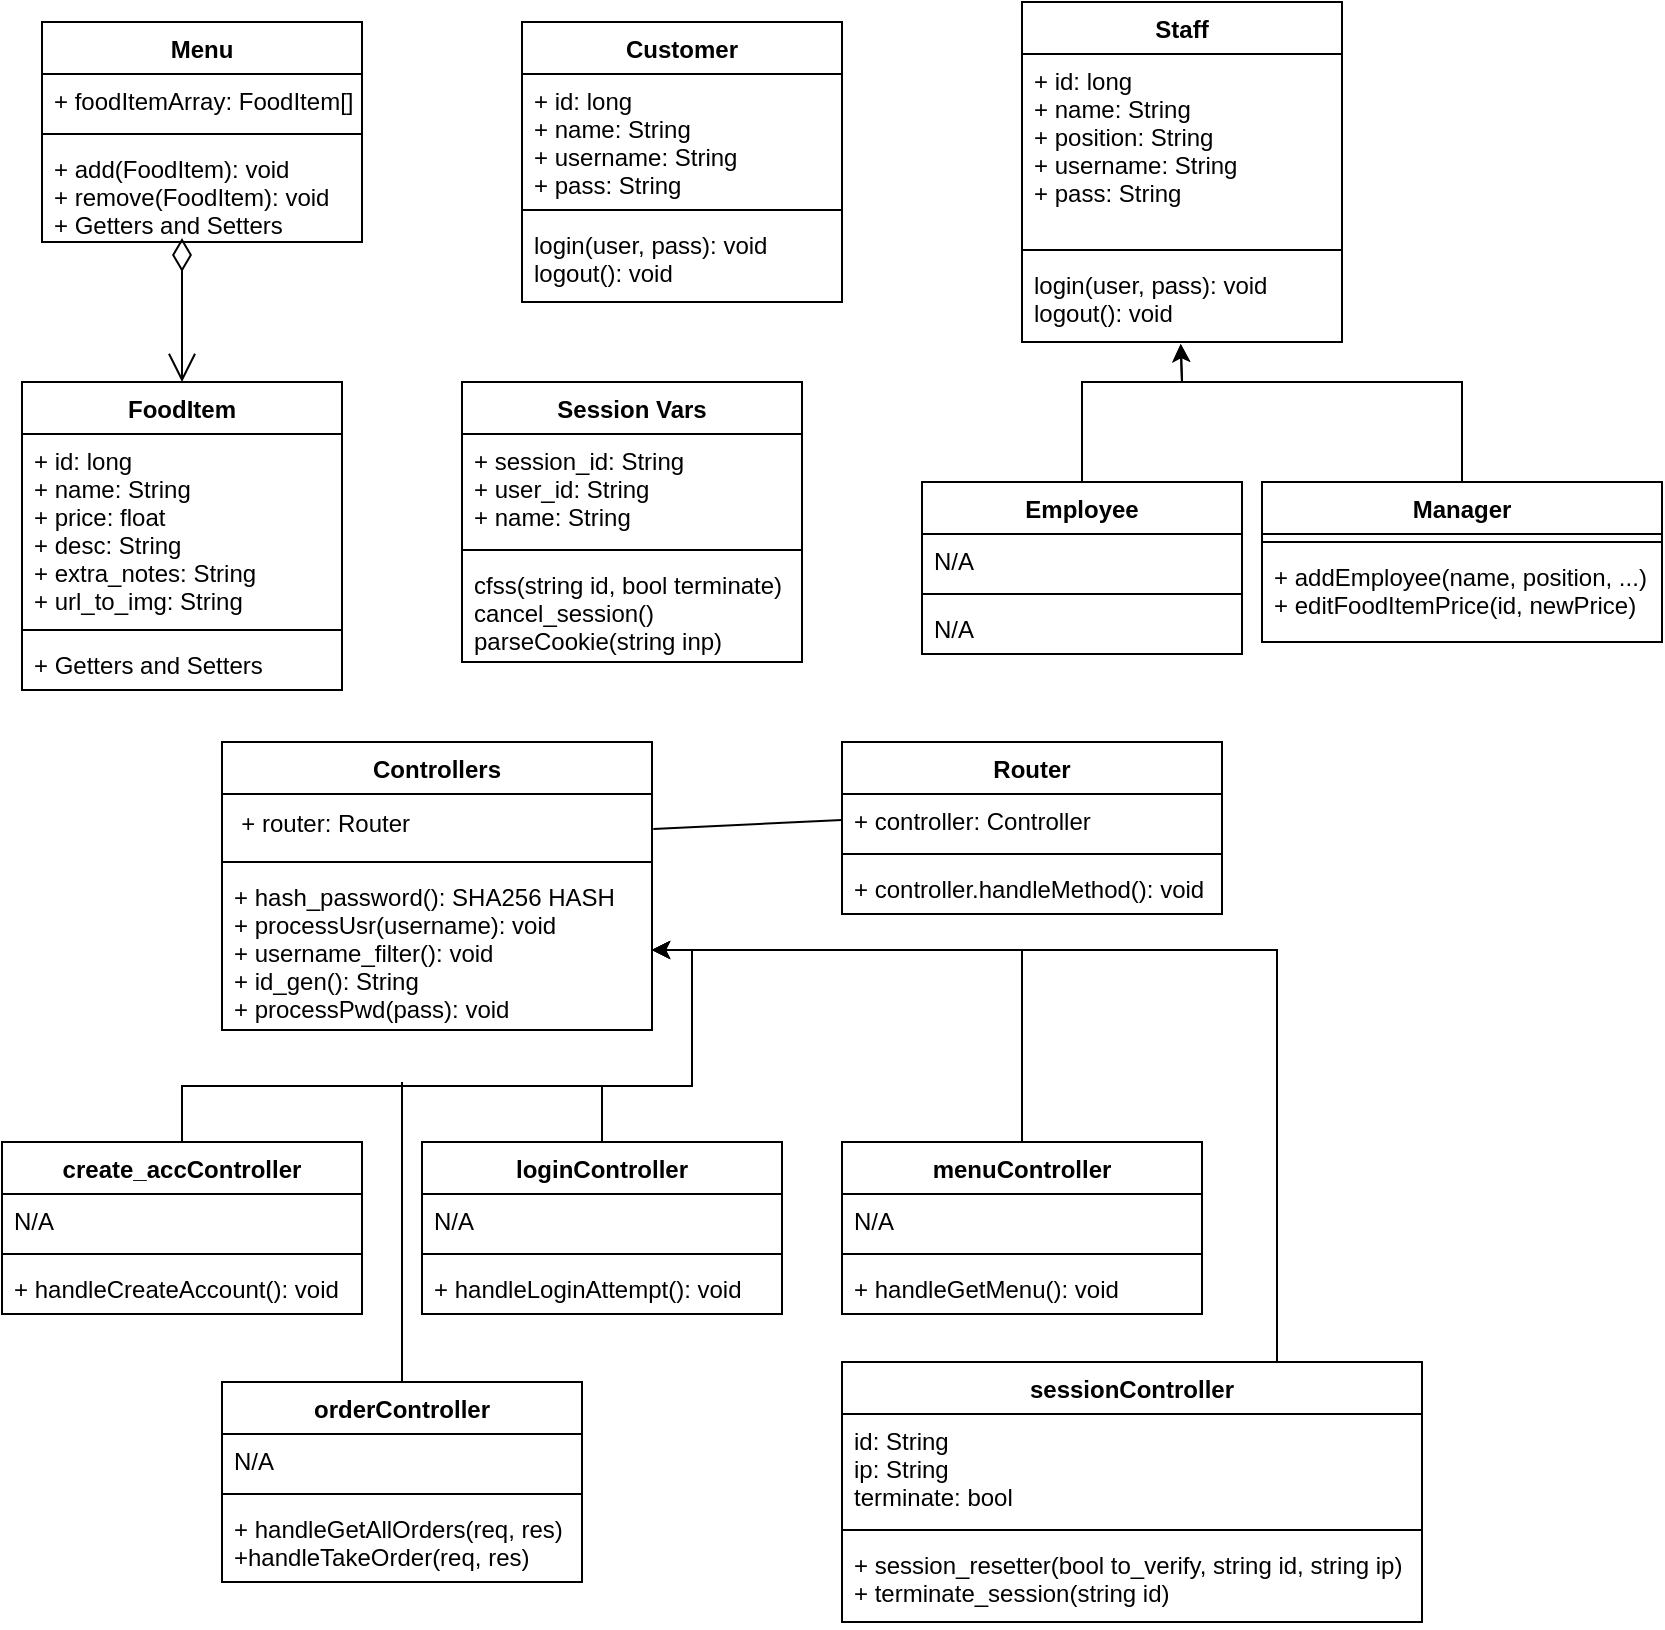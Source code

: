 <mxfile version="20.6.0" type="device"><diagram id="hzjN0ymPcRmBAlDXRr_Y" name="Page-1"><mxGraphModel dx="476" dy="499" grid="1" gridSize="10" guides="1" tooltips="1" connect="1" arrows="1" fold="1" page="1" pageScale="1" pageWidth="850" pageHeight="1100" math="0" shadow="0"><root><mxCell id="0"/><mxCell id="1" parent="0"/><mxCell id="yTwqR7RYmrGFS6_s46ip-6" value="Session Vars" style="swimlane;fontStyle=1;align=center;verticalAlign=top;childLayout=stackLayout;horizontal=1;startSize=26;horizontalStack=0;resizeParent=1;resizeParentMax=0;resizeLast=0;collapsible=1;marginBottom=0;" parent="1" vertex="1"><mxGeometry x="250" y="260" width="170" height="140" as="geometry"/></mxCell><mxCell id="yTwqR7RYmrGFS6_s46ip-7" value="+ session_id: String&#10;+ user_id: String&#10;+ name: String" style="text;strokeColor=none;fillColor=none;align=left;verticalAlign=top;spacingLeft=4;spacingRight=4;overflow=hidden;rotatable=0;points=[[0,0.5],[1,0.5]];portConstraint=eastwest;" parent="yTwqR7RYmrGFS6_s46ip-6" vertex="1"><mxGeometry y="26" width="170" height="54" as="geometry"/></mxCell><mxCell id="yTwqR7RYmrGFS6_s46ip-8" value="" style="line;strokeWidth=1;fillColor=none;align=left;verticalAlign=middle;spacingTop=-1;spacingLeft=3;spacingRight=3;rotatable=0;labelPosition=right;points=[];portConstraint=eastwest;strokeColor=inherit;" parent="yTwqR7RYmrGFS6_s46ip-6" vertex="1"><mxGeometry y="80" width="170" height="8" as="geometry"/></mxCell><mxCell id="yTwqR7RYmrGFS6_s46ip-9" value="cfss(string id, bool terminate)&#10;cancel_session()&#10;parseCookie(string inp)" style="text;strokeColor=none;fillColor=none;align=left;verticalAlign=top;spacingLeft=4;spacingRight=4;overflow=hidden;rotatable=0;points=[[0,0.5],[1,0.5]];portConstraint=eastwest;" parent="yTwqR7RYmrGFS6_s46ip-6" vertex="1"><mxGeometry y="88" width="170" height="52" as="geometry"/></mxCell><mxCell id="BM-hwBQUzM0qk4UlZ55B-1" value="Menu" style="swimlane;fontStyle=1;align=center;verticalAlign=top;childLayout=stackLayout;horizontal=1;startSize=26;horizontalStack=0;resizeParent=1;resizeParentMax=0;resizeLast=0;collapsible=1;marginBottom=0;" parent="1" vertex="1"><mxGeometry x="40" y="80" width="160" height="110" as="geometry"/></mxCell><mxCell id="BM-hwBQUzM0qk4UlZ55B-2" value="+ foodItemArray: FoodItem[]" style="text;strokeColor=none;fillColor=none;align=left;verticalAlign=top;spacingLeft=4;spacingRight=4;overflow=hidden;rotatable=0;points=[[0,0.5],[1,0.5]];portConstraint=eastwest;" parent="BM-hwBQUzM0qk4UlZ55B-1" vertex="1"><mxGeometry y="26" width="160" height="26" as="geometry"/></mxCell><mxCell id="BM-hwBQUzM0qk4UlZ55B-3" value="" style="line;strokeWidth=1;fillColor=none;align=left;verticalAlign=middle;spacingTop=-1;spacingLeft=3;spacingRight=3;rotatable=0;labelPosition=right;points=[];portConstraint=eastwest;strokeColor=inherit;" parent="BM-hwBQUzM0qk4UlZ55B-1" vertex="1"><mxGeometry y="52" width="160" height="8" as="geometry"/></mxCell><mxCell id="BM-hwBQUzM0qk4UlZ55B-4" value="+ add(FoodItem): void&#10;+ remove(FoodItem): void&#10;+ Getters and Setters" style="text;strokeColor=none;fillColor=none;align=left;verticalAlign=top;spacingLeft=4;spacingRight=4;overflow=hidden;rotatable=0;points=[[0,0.5],[1,0.5]];portConstraint=eastwest;" parent="BM-hwBQUzM0qk4UlZ55B-1" vertex="1"><mxGeometry y="60" width="160" height="50" as="geometry"/></mxCell><mxCell id="BM-hwBQUzM0qk4UlZ55B-5" value="Staff" style="swimlane;fontStyle=1;align=center;verticalAlign=top;childLayout=stackLayout;horizontal=1;startSize=26;horizontalStack=0;resizeParent=1;resizeParentMax=0;resizeLast=0;collapsible=1;marginBottom=0;" parent="1" vertex="1"><mxGeometry x="530" y="70" width="160" height="170" as="geometry"/></mxCell><mxCell id="BM-hwBQUzM0qk4UlZ55B-6" value="+ id: long&#10;+ name: String&#10;+ position: String&#10;+ username: String&#10;+ pass: String" style="text;strokeColor=none;fillColor=none;align=left;verticalAlign=top;spacingLeft=4;spacingRight=4;overflow=hidden;rotatable=0;points=[[0,0.5],[1,0.5]];portConstraint=eastwest;" parent="BM-hwBQUzM0qk4UlZ55B-5" vertex="1"><mxGeometry y="26" width="160" height="94" as="geometry"/></mxCell><mxCell id="BM-hwBQUzM0qk4UlZ55B-7" value="" style="line;strokeWidth=1;fillColor=none;align=left;verticalAlign=middle;spacingTop=-1;spacingLeft=3;spacingRight=3;rotatable=0;labelPosition=right;points=[];portConstraint=eastwest;strokeColor=inherit;" parent="BM-hwBQUzM0qk4UlZ55B-5" vertex="1"><mxGeometry y="120" width="160" height="8" as="geometry"/></mxCell><mxCell id="BM-hwBQUzM0qk4UlZ55B-8" value="login(user, pass): void&#10;logout(): void" style="text;strokeColor=none;fillColor=none;align=left;verticalAlign=top;spacingLeft=4;spacingRight=4;overflow=hidden;rotatable=0;points=[[0,0.5],[1,0.5]];portConstraint=eastwest;" parent="BM-hwBQUzM0qk4UlZ55B-5" vertex="1"><mxGeometry y="128" width="160" height="42" as="geometry"/></mxCell><mxCell id="BM-hwBQUzM0qk4UlZ55B-9" value="Manager" style="swimlane;fontStyle=1;align=center;verticalAlign=top;childLayout=stackLayout;horizontal=1;startSize=26;horizontalStack=0;resizeParent=1;resizeParentMax=0;resizeLast=0;collapsible=1;marginBottom=0;" parent="1" vertex="1"><mxGeometry x="650" y="310" width="200" height="80" as="geometry"/></mxCell><mxCell id="BM-hwBQUzM0qk4UlZ55B-11" value="" style="line;strokeWidth=1;fillColor=none;align=left;verticalAlign=middle;spacingTop=-1;spacingLeft=3;spacingRight=3;rotatable=0;labelPosition=right;points=[];portConstraint=eastwest;strokeColor=inherit;" parent="BM-hwBQUzM0qk4UlZ55B-9" vertex="1"><mxGeometry y="26" width="200" height="8" as="geometry"/></mxCell><mxCell id="BM-hwBQUzM0qk4UlZ55B-12" value="+ addEmployee(name, position, ...)&#10;+ editFoodItemPrice(id, newPrice)" style="text;strokeColor=none;fillColor=none;align=left;verticalAlign=top;spacingLeft=4;spacingRight=4;overflow=hidden;rotatable=0;points=[[0,0.5],[1,0.5]];portConstraint=eastwest;" parent="BM-hwBQUzM0qk4UlZ55B-9" vertex="1"><mxGeometry y="34" width="200" height="46" as="geometry"/></mxCell><mxCell id="BM-hwBQUzM0qk4UlZ55B-13" value="FoodItem" style="swimlane;fontStyle=1;align=center;verticalAlign=top;childLayout=stackLayout;horizontal=1;startSize=26;horizontalStack=0;resizeParent=1;resizeParentMax=0;resizeLast=0;collapsible=1;marginBottom=0;" parent="1" vertex="1"><mxGeometry x="30" y="260" width="160" height="154" as="geometry"/></mxCell><mxCell id="BM-hwBQUzM0qk4UlZ55B-14" value="+ id: long&#10;+ name: String&#10;+ price: float&#10;+ desc: String&#10;+ extra_notes: String&#10;+ url_to_img: String" style="text;strokeColor=none;fillColor=none;align=left;verticalAlign=top;spacingLeft=4;spacingRight=4;overflow=hidden;rotatable=0;points=[[0,0.5],[1,0.5]];portConstraint=eastwest;" parent="BM-hwBQUzM0qk4UlZ55B-13" vertex="1"><mxGeometry y="26" width="160" height="94" as="geometry"/></mxCell><mxCell id="BM-hwBQUzM0qk4UlZ55B-15" value="" style="line;strokeWidth=1;fillColor=none;align=left;verticalAlign=middle;spacingTop=-1;spacingLeft=3;spacingRight=3;rotatable=0;labelPosition=right;points=[];portConstraint=eastwest;strokeColor=inherit;" parent="BM-hwBQUzM0qk4UlZ55B-13" vertex="1"><mxGeometry y="120" width="160" height="8" as="geometry"/></mxCell><mxCell id="BM-hwBQUzM0qk4UlZ55B-16" value="+ Getters and Setters" style="text;strokeColor=none;fillColor=none;align=left;verticalAlign=top;spacingLeft=4;spacingRight=4;overflow=hidden;rotatable=0;points=[[0,0.5],[1,0.5]];portConstraint=eastwest;" parent="BM-hwBQUzM0qk4UlZ55B-13" vertex="1"><mxGeometry y="128" width="160" height="26" as="geometry"/></mxCell><mxCell id="zHB_PHRCmJvBuThM_DU8-4" value="" style="endArrow=open;html=1;endSize=12;startArrow=diamondThin;startSize=14;startFill=0;edgeStyle=orthogonalEdgeStyle;align=left;verticalAlign=bottom;rounded=0;entryX=0.5;entryY=0;entryDx=0;entryDy=0;" parent="1" target="BM-hwBQUzM0qk4UlZ55B-13" edge="1"><mxGeometry x="-1" y="3" relative="1" as="geometry"><mxPoint x="110" y="188" as="sourcePoint"/><mxPoint x="450" y="238" as="targetPoint"/><Array as="points"><mxPoint x="110" y="224"/><mxPoint x="110" y="224"/></Array></mxGeometry></mxCell><mxCell id="zHB_PHRCmJvBuThM_DU8-6" value="Employee" style="swimlane;fontStyle=1;align=center;verticalAlign=top;childLayout=stackLayout;horizontal=1;startSize=26;horizontalStack=0;resizeParent=1;resizeParentMax=0;resizeLast=0;collapsible=1;marginBottom=0;" parent="1" vertex="1"><mxGeometry x="480" y="310" width="160" height="86" as="geometry"/></mxCell><mxCell id="zHB_PHRCmJvBuThM_DU8-7" value="N/A" style="text;strokeColor=none;fillColor=none;align=left;verticalAlign=top;spacingLeft=4;spacingRight=4;overflow=hidden;rotatable=0;points=[[0,0.5],[1,0.5]];portConstraint=eastwest;" parent="zHB_PHRCmJvBuThM_DU8-6" vertex="1"><mxGeometry y="26" width="160" height="26" as="geometry"/></mxCell><mxCell id="zHB_PHRCmJvBuThM_DU8-8" value="" style="line;strokeWidth=1;fillColor=none;align=left;verticalAlign=middle;spacingTop=-1;spacingLeft=3;spacingRight=3;rotatable=0;labelPosition=right;points=[];portConstraint=eastwest;strokeColor=inherit;" parent="zHB_PHRCmJvBuThM_DU8-6" vertex="1"><mxGeometry y="52" width="160" height="8" as="geometry"/></mxCell><mxCell id="zHB_PHRCmJvBuThM_DU8-9" value="N/A" style="text;strokeColor=none;fillColor=none;align=left;verticalAlign=top;spacingLeft=4;spacingRight=4;overflow=hidden;rotatable=0;points=[[0,0.5],[1,0.5]];portConstraint=eastwest;" parent="zHB_PHRCmJvBuThM_DU8-6" vertex="1"><mxGeometry y="60" width="160" height="26" as="geometry"/></mxCell><mxCell id="a_oDX2DVrS_gs5HMyWNk-1" value="" style="endArrow=classic;html=1;rounded=0;entryX=0.496;entryY=1.026;entryDx=0;entryDy=0;entryPerimeter=0;exitX=0.5;exitY=0;exitDx=0;exitDy=0;" parent="1" source="zHB_PHRCmJvBuThM_DU8-6" target="BM-hwBQUzM0qk4UlZ55B-8" edge="1"><mxGeometry width="50" height="50" relative="1" as="geometry"><mxPoint x="440" y="300" as="sourcePoint"/><mxPoint x="490" y="250" as="targetPoint"/><Array as="points"><mxPoint x="560" y="260"/><mxPoint x="610" y="260"/></Array></mxGeometry></mxCell><mxCell id="a_oDX2DVrS_gs5HMyWNk-2" value="" style="endArrow=classic;html=1;rounded=0;exitX=0.5;exitY=0;exitDx=0;exitDy=0;entryX=0.496;entryY=1.022;entryDx=0;entryDy=0;entryPerimeter=0;" parent="1" source="BM-hwBQUzM0qk4UlZ55B-9" target="BM-hwBQUzM0qk4UlZ55B-8" edge="1"><mxGeometry width="50" height="50" relative="1" as="geometry"><mxPoint x="570.0" y="320" as="sourcePoint"/><mxPoint x="610" y="230" as="targetPoint"/><Array as="points"><mxPoint x="750" y="260"/><mxPoint x="610" y="260"/></Array></mxGeometry></mxCell><mxCell id="mv8up9QOlFsigVZWHc2T-1" value="Customer" style="swimlane;fontStyle=1;align=center;verticalAlign=top;childLayout=stackLayout;horizontal=1;startSize=26;horizontalStack=0;resizeParent=1;resizeParentMax=0;resizeLast=0;collapsible=1;marginBottom=0;" parent="1" vertex="1"><mxGeometry x="280" y="80" width="160" height="140" as="geometry"/></mxCell><mxCell id="mv8up9QOlFsigVZWHc2T-2" value="+ id: long&#10;+ name: String&#10;+ username: String&#10;+ pass: String" style="text;strokeColor=none;fillColor=none;align=left;verticalAlign=top;spacingLeft=4;spacingRight=4;overflow=hidden;rotatable=0;points=[[0,0.5],[1,0.5]];portConstraint=eastwest;" parent="mv8up9QOlFsigVZWHc2T-1" vertex="1"><mxGeometry y="26" width="160" height="64" as="geometry"/></mxCell><mxCell id="mv8up9QOlFsigVZWHc2T-3" value="" style="line;strokeWidth=1;fillColor=none;align=left;verticalAlign=middle;spacingTop=-1;spacingLeft=3;spacingRight=3;rotatable=0;labelPosition=right;points=[];portConstraint=eastwest;strokeColor=inherit;" parent="mv8up9QOlFsigVZWHc2T-1" vertex="1"><mxGeometry y="90" width="160" height="8" as="geometry"/></mxCell><mxCell id="mv8up9QOlFsigVZWHc2T-4" value="login(user, pass): void&#10;logout(): void" style="text;strokeColor=none;fillColor=none;align=left;verticalAlign=top;spacingLeft=4;spacingRight=4;overflow=hidden;rotatable=0;points=[[0,0.5],[1,0.5]];portConstraint=eastwest;" parent="mv8up9QOlFsigVZWHc2T-1" vertex="1"><mxGeometry y="98" width="160" height="42" as="geometry"/></mxCell><mxCell id="mv8up9QOlFsigVZWHc2T-9" value="Router" style="swimlane;fontStyle=1;align=center;verticalAlign=top;childLayout=stackLayout;horizontal=1;startSize=26;horizontalStack=0;resizeParent=1;resizeParentMax=0;resizeLast=0;collapsible=1;marginBottom=0;" parent="1" vertex="1"><mxGeometry x="440" y="440" width="190" height="86" as="geometry"/></mxCell><mxCell id="mv8up9QOlFsigVZWHc2T-10" value="+ controller: Controller" style="text;strokeColor=none;fillColor=none;align=left;verticalAlign=top;spacingLeft=4;spacingRight=4;overflow=hidden;rotatable=0;points=[[0,0.5],[1,0.5]];portConstraint=eastwest;" parent="mv8up9QOlFsigVZWHc2T-9" vertex="1"><mxGeometry y="26" width="190" height="26" as="geometry"/></mxCell><mxCell id="mv8up9QOlFsigVZWHc2T-11" value="" style="line;strokeWidth=1;fillColor=none;align=left;verticalAlign=middle;spacingTop=-1;spacingLeft=3;spacingRight=3;rotatable=0;labelPosition=right;points=[];portConstraint=eastwest;strokeColor=inherit;" parent="mv8up9QOlFsigVZWHc2T-9" vertex="1"><mxGeometry y="52" width="190" height="8" as="geometry"/></mxCell><mxCell id="mv8up9QOlFsigVZWHc2T-12" value="+ controller.handleMethod(): void" style="text;strokeColor=none;fillColor=none;align=left;verticalAlign=top;spacingLeft=4;spacingRight=4;overflow=hidden;rotatable=0;points=[[0,0.5],[1,0.5]];portConstraint=eastwest;" parent="mv8up9QOlFsigVZWHc2T-9" vertex="1"><mxGeometry y="60" width="190" height="26" as="geometry"/></mxCell><mxCell id="mv8up9QOlFsigVZWHc2T-26" value="" style="endArrow=none;html=1;rounded=0;entryX=0;entryY=0.5;entryDx=0;entryDy=0;startArrow=none;exitX=1.003;exitY=0.585;exitDx=0;exitDy=0;exitPerimeter=0;" parent="1" source="mv8up9QOlFsigVZWHc2T-37" target="mv8up9QOlFsigVZWHc2T-10" edge="1"><mxGeometry width="50" height="50" relative="1" as="geometry"><mxPoint x="350" y="490" as="sourcePoint"/><mxPoint x="470" y="560" as="targetPoint"/><Array as="points"/></mxGeometry></mxCell><mxCell id="mv8up9QOlFsigVZWHc2T-13" value="Controllers" style="swimlane;fontStyle=1;align=center;verticalAlign=top;childLayout=stackLayout;horizontal=1;startSize=26;horizontalStack=0;resizeParent=1;resizeParentMax=0;resizeLast=0;collapsible=1;marginBottom=0;" parent="1" vertex="1"><mxGeometry x="130" y="440" width="215" height="144" as="geometry"/></mxCell><mxCell id="mv8up9QOlFsigVZWHc2T-37" value="+ router: Router&amp;nbsp; &amp;nbsp; &amp;nbsp; &amp;nbsp; &amp;nbsp; &amp;nbsp; &amp;nbsp; &amp;nbsp; &amp;nbsp; &amp;nbsp; &amp;nbsp; &amp;nbsp; &amp;nbsp; &amp;nbsp; &amp;nbsp; &amp;nbsp; &amp;nbsp;&amp;nbsp;" style="text;html=1;align=center;verticalAlign=middle;resizable=0;points=[];autosize=1;strokeColor=none;fillColor=none;" parent="mv8up9QOlFsigVZWHc2T-13" vertex="1"><mxGeometry y="26" width="215" height="30" as="geometry"/></mxCell><mxCell id="mv8up9QOlFsigVZWHc2T-15" value="" style="line;strokeWidth=1;fillColor=none;align=left;verticalAlign=middle;spacingTop=-1;spacingLeft=3;spacingRight=3;rotatable=0;labelPosition=right;points=[];portConstraint=eastwest;strokeColor=inherit;" parent="mv8up9QOlFsigVZWHc2T-13" vertex="1"><mxGeometry y="56" width="215" height="8" as="geometry"/></mxCell><mxCell id="mv8up9QOlFsigVZWHc2T-16" value="+ hash_password(): SHA256 HASH&#10;+ processUsr(username): void&#10;+ username_filter(): void&#10;+ id_gen(): String&#10;+ processPwd(pass): void" style="text;strokeColor=none;fillColor=none;align=left;verticalAlign=top;spacingLeft=4;spacingRight=4;overflow=hidden;rotatable=0;points=[[0,0.5],[1,0.5]];portConstraint=eastwest;" parent="mv8up9QOlFsigVZWHc2T-13" vertex="1"><mxGeometry y="64" width="215" height="80" as="geometry"/></mxCell><mxCell id="mv8up9QOlFsigVZWHc2T-50" style="edgeStyle=orthogonalEdgeStyle;rounded=0;orthogonalLoop=1;jettySize=auto;html=1;exitX=0.5;exitY=0;exitDx=0;exitDy=0;entryX=1;entryY=0.5;entryDx=0;entryDy=0;" parent="1" source="mv8up9QOlFsigVZWHc2T-38" target="mv8up9QOlFsigVZWHc2T-16" edge="1"><mxGeometry relative="1" as="geometry"><mxPoint x="240" y="600.0" as="targetPoint"/></mxGeometry></mxCell><mxCell id="mv8up9QOlFsigVZWHc2T-38" value="create_accController" style="swimlane;fontStyle=1;align=center;verticalAlign=top;childLayout=stackLayout;horizontal=1;startSize=26;horizontalStack=0;resizeParent=1;resizeParentMax=0;resizeLast=0;collapsible=1;marginBottom=0;" parent="1" vertex="1"><mxGeometry x="20" y="640" width="180" height="86" as="geometry"/></mxCell><mxCell id="mv8up9QOlFsigVZWHc2T-39" value="N/A" style="text;strokeColor=none;fillColor=none;align=left;verticalAlign=top;spacingLeft=4;spacingRight=4;overflow=hidden;rotatable=0;points=[[0,0.5],[1,0.5]];portConstraint=eastwest;" parent="mv8up9QOlFsigVZWHc2T-38" vertex="1"><mxGeometry y="26" width="180" height="26" as="geometry"/></mxCell><mxCell id="mv8up9QOlFsigVZWHc2T-40" value="" style="line;strokeWidth=1;fillColor=none;align=left;verticalAlign=middle;spacingTop=-1;spacingLeft=3;spacingRight=3;rotatable=0;labelPosition=right;points=[];portConstraint=eastwest;strokeColor=inherit;" parent="mv8up9QOlFsigVZWHc2T-38" vertex="1"><mxGeometry y="52" width="180" height="8" as="geometry"/></mxCell><mxCell id="mv8up9QOlFsigVZWHc2T-41" value="+ handleCreateAccount(): void" style="text;strokeColor=none;fillColor=none;align=left;verticalAlign=top;spacingLeft=4;spacingRight=4;overflow=hidden;rotatable=0;points=[[0,0.5],[1,0.5]];portConstraint=eastwest;" parent="mv8up9QOlFsigVZWHc2T-38" vertex="1"><mxGeometry y="60" width="180" height="26" as="geometry"/></mxCell><mxCell id="mv8up9QOlFsigVZWHc2T-51" style="edgeStyle=orthogonalEdgeStyle;rounded=0;orthogonalLoop=1;jettySize=auto;html=1;exitX=0.5;exitY=0;exitDx=0;exitDy=0;entryX=1;entryY=0.5;entryDx=0;entryDy=0;" parent="1" source="mv8up9QOlFsigVZWHc2T-42" target="mv8up9QOlFsigVZWHc2T-16" edge="1"><mxGeometry relative="1" as="geometry"><mxPoint x="240" y="600.0" as="targetPoint"/></mxGeometry></mxCell><mxCell id="mv8up9QOlFsigVZWHc2T-42" value="loginController" style="swimlane;fontStyle=1;align=center;verticalAlign=top;childLayout=stackLayout;horizontal=1;startSize=26;horizontalStack=0;resizeParent=1;resizeParentMax=0;resizeLast=0;collapsible=1;marginBottom=0;" parent="1" vertex="1"><mxGeometry x="230" y="640" width="180" height="86" as="geometry"/></mxCell><mxCell id="mv8up9QOlFsigVZWHc2T-43" value="N/A" style="text;strokeColor=none;fillColor=none;align=left;verticalAlign=top;spacingLeft=4;spacingRight=4;overflow=hidden;rotatable=0;points=[[0,0.5],[1,0.5]];portConstraint=eastwest;" parent="mv8up9QOlFsigVZWHc2T-42" vertex="1"><mxGeometry y="26" width="180" height="26" as="geometry"/></mxCell><mxCell id="mv8up9QOlFsigVZWHc2T-44" value="" style="line;strokeWidth=1;fillColor=none;align=left;verticalAlign=middle;spacingTop=-1;spacingLeft=3;spacingRight=3;rotatable=0;labelPosition=right;points=[];portConstraint=eastwest;strokeColor=inherit;" parent="mv8up9QOlFsigVZWHc2T-42" vertex="1"><mxGeometry y="52" width="180" height="8" as="geometry"/></mxCell><mxCell id="mv8up9QOlFsigVZWHc2T-45" value="+ handleLoginAttempt(): void" style="text;strokeColor=none;fillColor=none;align=left;verticalAlign=top;spacingLeft=4;spacingRight=4;overflow=hidden;rotatable=0;points=[[0,0.5],[1,0.5]];portConstraint=eastwest;" parent="mv8up9QOlFsigVZWHc2T-42" vertex="1"><mxGeometry y="60" width="180" height="26" as="geometry"/></mxCell><mxCell id="mv8up9QOlFsigVZWHc2T-52" style="edgeStyle=orthogonalEdgeStyle;rounded=0;orthogonalLoop=1;jettySize=auto;html=1;exitX=0.5;exitY=0;exitDx=0;exitDy=0;entryX=1;entryY=0.5;entryDx=0;entryDy=0;" parent="1" source="mv8up9QOlFsigVZWHc2T-46" target="mv8up9QOlFsigVZWHc2T-16" edge="1"><mxGeometry relative="1" as="geometry"><mxPoint x="240" y="600.0" as="targetPoint"/></mxGeometry></mxCell><mxCell id="mv8up9QOlFsigVZWHc2T-46" value="menuController" style="swimlane;fontStyle=1;align=center;verticalAlign=top;childLayout=stackLayout;horizontal=1;startSize=26;horizontalStack=0;resizeParent=1;resizeParentMax=0;resizeLast=0;collapsible=1;marginBottom=0;" parent="1" vertex="1"><mxGeometry x="440" y="640" width="180" height="86" as="geometry"/></mxCell><mxCell id="mv8up9QOlFsigVZWHc2T-47" value="N/A" style="text;strokeColor=none;fillColor=none;align=left;verticalAlign=top;spacingLeft=4;spacingRight=4;overflow=hidden;rotatable=0;points=[[0,0.5],[1,0.5]];portConstraint=eastwest;" parent="mv8up9QOlFsigVZWHc2T-46" vertex="1"><mxGeometry y="26" width="180" height="26" as="geometry"/></mxCell><mxCell id="mv8up9QOlFsigVZWHc2T-48" value="" style="line;strokeWidth=1;fillColor=none;align=left;verticalAlign=middle;spacingTop=-1;spacingLeft=3;spacingRight=3;rotatable=0;labelPosition=right;points=[];portConstraint=eastwest;strokeColor=inherit;" parent="mv8up9QOlFsigVZWHc2T-46" vertex="1"><mxGeometry y="52" width="180" height="8" as="geometry"/></mxCell><mxCell id="mv8up9QOlFsigVZWHc2T-49" value="+ handleGetMenu(): void" style="text;strokeColor=none;fillColor=none;align=left;verticalAlign=top;spacingLeft=4;spacingRight=4;overflow=hidden;rotatable=0;points=[[0,0.5],[1,0.5]];portConstraint=eastwest;" parent="mv8up9QOlFsigVZWHc2T-46" vertex="1"><mxGeometry y="60" width="180" height="26" as="geometry"/></mxCell><mxCell id="yTwqR7RYmrGFS6_s46ip-5" style="edgeStyle=orthogonalEdgeStyle;rounded=0;orthogonalLoop=1;jettySize=auto;html=1;exitX=0.75;exitY=0;exitDx=0;exitDy=0;entryX=1;entryY=0.5;entryDx=0;entryDy=0;" parent="1" source="yTwqR7RYmrGFS6_s46ip-1" target="mv8up9QOlFsigVZWHc2T-16" edge="1"><mxGeometry relative="1" as="geometry"/></mxCell><mxCell id="yTwqR7RYmrGFS6_s46ip-1" value="sessionController" style="swimlane;fontStyle=1;align=center;verticalAlign=top;childLayout=stackLayout;horizontal=1;startSize=26;horizontalStack=0;resizeParent=1;resizeParentMax=0;resizeLast=0;collapsible=1;marginBottom=0;" parent="1" vertex="1"><mxGeometry x="440" y="750" width="290" height="130" as="geometry"/></mxCell><mxCell id="yTwqR7RYmrGFS6_s46ip-2" value="id: String&#10;ip: String&#10;terminate: bool" style="text;strokeColor=none;fillColor=none;align=left;verticalAlign=top;spacingLeft=4;spacingRight=4;overflow=hidden;rotatable=0;points=[[0,0.5],[1,0.5]];portConstraint=eastwest;" parent="yTwqR7RYmrGFS6_s46ip-1" vertex="1"><mxGeometry y="26" width="290" height="54" as="geometry"/></mxCell><mxCell id="yTwqR7RYmrGFS6_s46ip-3" value="" style="line;strokeWidth=1;fillColor=none;align=left;verticalAlign=middle;spacingTop=-1;spacingLeft=3;spacingRight=3;rotatable=0;labelPosition=right;points=[];portConstraint=eastwest;strokeColor=inherit;" parent="yTwqR7RYmrGFS6_s46ip-1" vertex="1"><mxGeometry y="80" width="290" height="8" as="geometry"/></mxCell><mxCell id="yTwqR7RYmrGFS6_s46ip-4" value="+ session_resetter(bool to_verify, string id, string ip)&#10;+ terminate_session(string id)" style="text;strokeColor=none;fillColor=none;align=left;verticalAlign=top;spacingLeft=4;spacingRight=4;overflow=hidden;rotatable=0;points=[[0,0.5],[1,0.5]];portConstraint=eastwest;" parent="yTwqR7RYmrGFS6_s46ip-1" vertex="1"><mxGeometry y="88" width="290" height="42" as="geometry"/></mxCell><mxCell id="r56scvZvuX4TPjXFtACG-1" value="orderController" style="swimlane;fontStyle=1;align=center;verticalAlign=top;childLayout=stackLayout;horizontal=1;startSize=26;horizontalStack=0;resizeParent=1;resizeParentMax=0;resizeLast=0;collapsible=1;marginBottom=0;" vertex="1" parent="1"><mxGeometry x="130" y="760" width="180" height="100" as="geometry"/></mxCell><mxCell id="r56scvZvuX4TPjXFtACG-2" value="N/A" style="text;strokeColor=none;fillColor=none;align=left;verticalAlign=top;spacingLeft=4;spacingRight=4;overflow=hidden;rotatable=0;points=[[0,0.5],[1,0.5]];portConstraint=eastwest;" vertex="1" parent="r56scvZvuX4TPjXFtACG-1"><mxGeometry y="26" width="180" height="26" as="geometry"/></mxCell><mxCell id="r56scvZvuX4TPjXFtACG-3" value="" style="line;strokeWidth=1;fillColor=none;align=left;verticalAlign=middle;spacingTop=-1;spacingLeft=3;spacingRight=3;rotatable=0;labelPosition=right;points=[];portConstraint=eastwest;strokeColor=inherit;" vertex="1" parent="r56scvZvuX4TPjXFtACG-1"><mxGeometry y="52" width="180" height="8" as="geometry"/></mxCell><mxCell id="r56scvZvuX4TPjXFtACG-4" value="+ handleGetAllOrders(req, res)&#10;+handleTakeOrder(req, res)" style="text;strokeColor=none;fillColor=none;align=left;verticalAlign=top;spacingLeft=4;spacingRight=4;overflow=hidden;rotatable=0;points=[[0,0.5],[1,0.5]];portConstraint=eastwest;" vertex="1" parent="r56scvZvuX4TPjXFtACG-1"><mxGeometry y="60" width="180" height="40" as="geometry"/></mxCell><mxCell id="r56scvZvuX4TPjXFtACG-5" value="" style="endArrow=none;html=1;rounded=0;exitX=0.5;exitY=0;exitDx=0;exitDy=0;" edge="1" parent="1" source="r56scvZvuX4TPjXFtACG-1"><mxGeometry width="50" height="50" relative="1" as="geometry"><mxPoint x="260" y="810" as="sourcePoint"/><mxPoint x="220" y="610" as="targetPoint"/></mxGeometry></mxCell></root></mxGraphModel></diagram></mxfile>